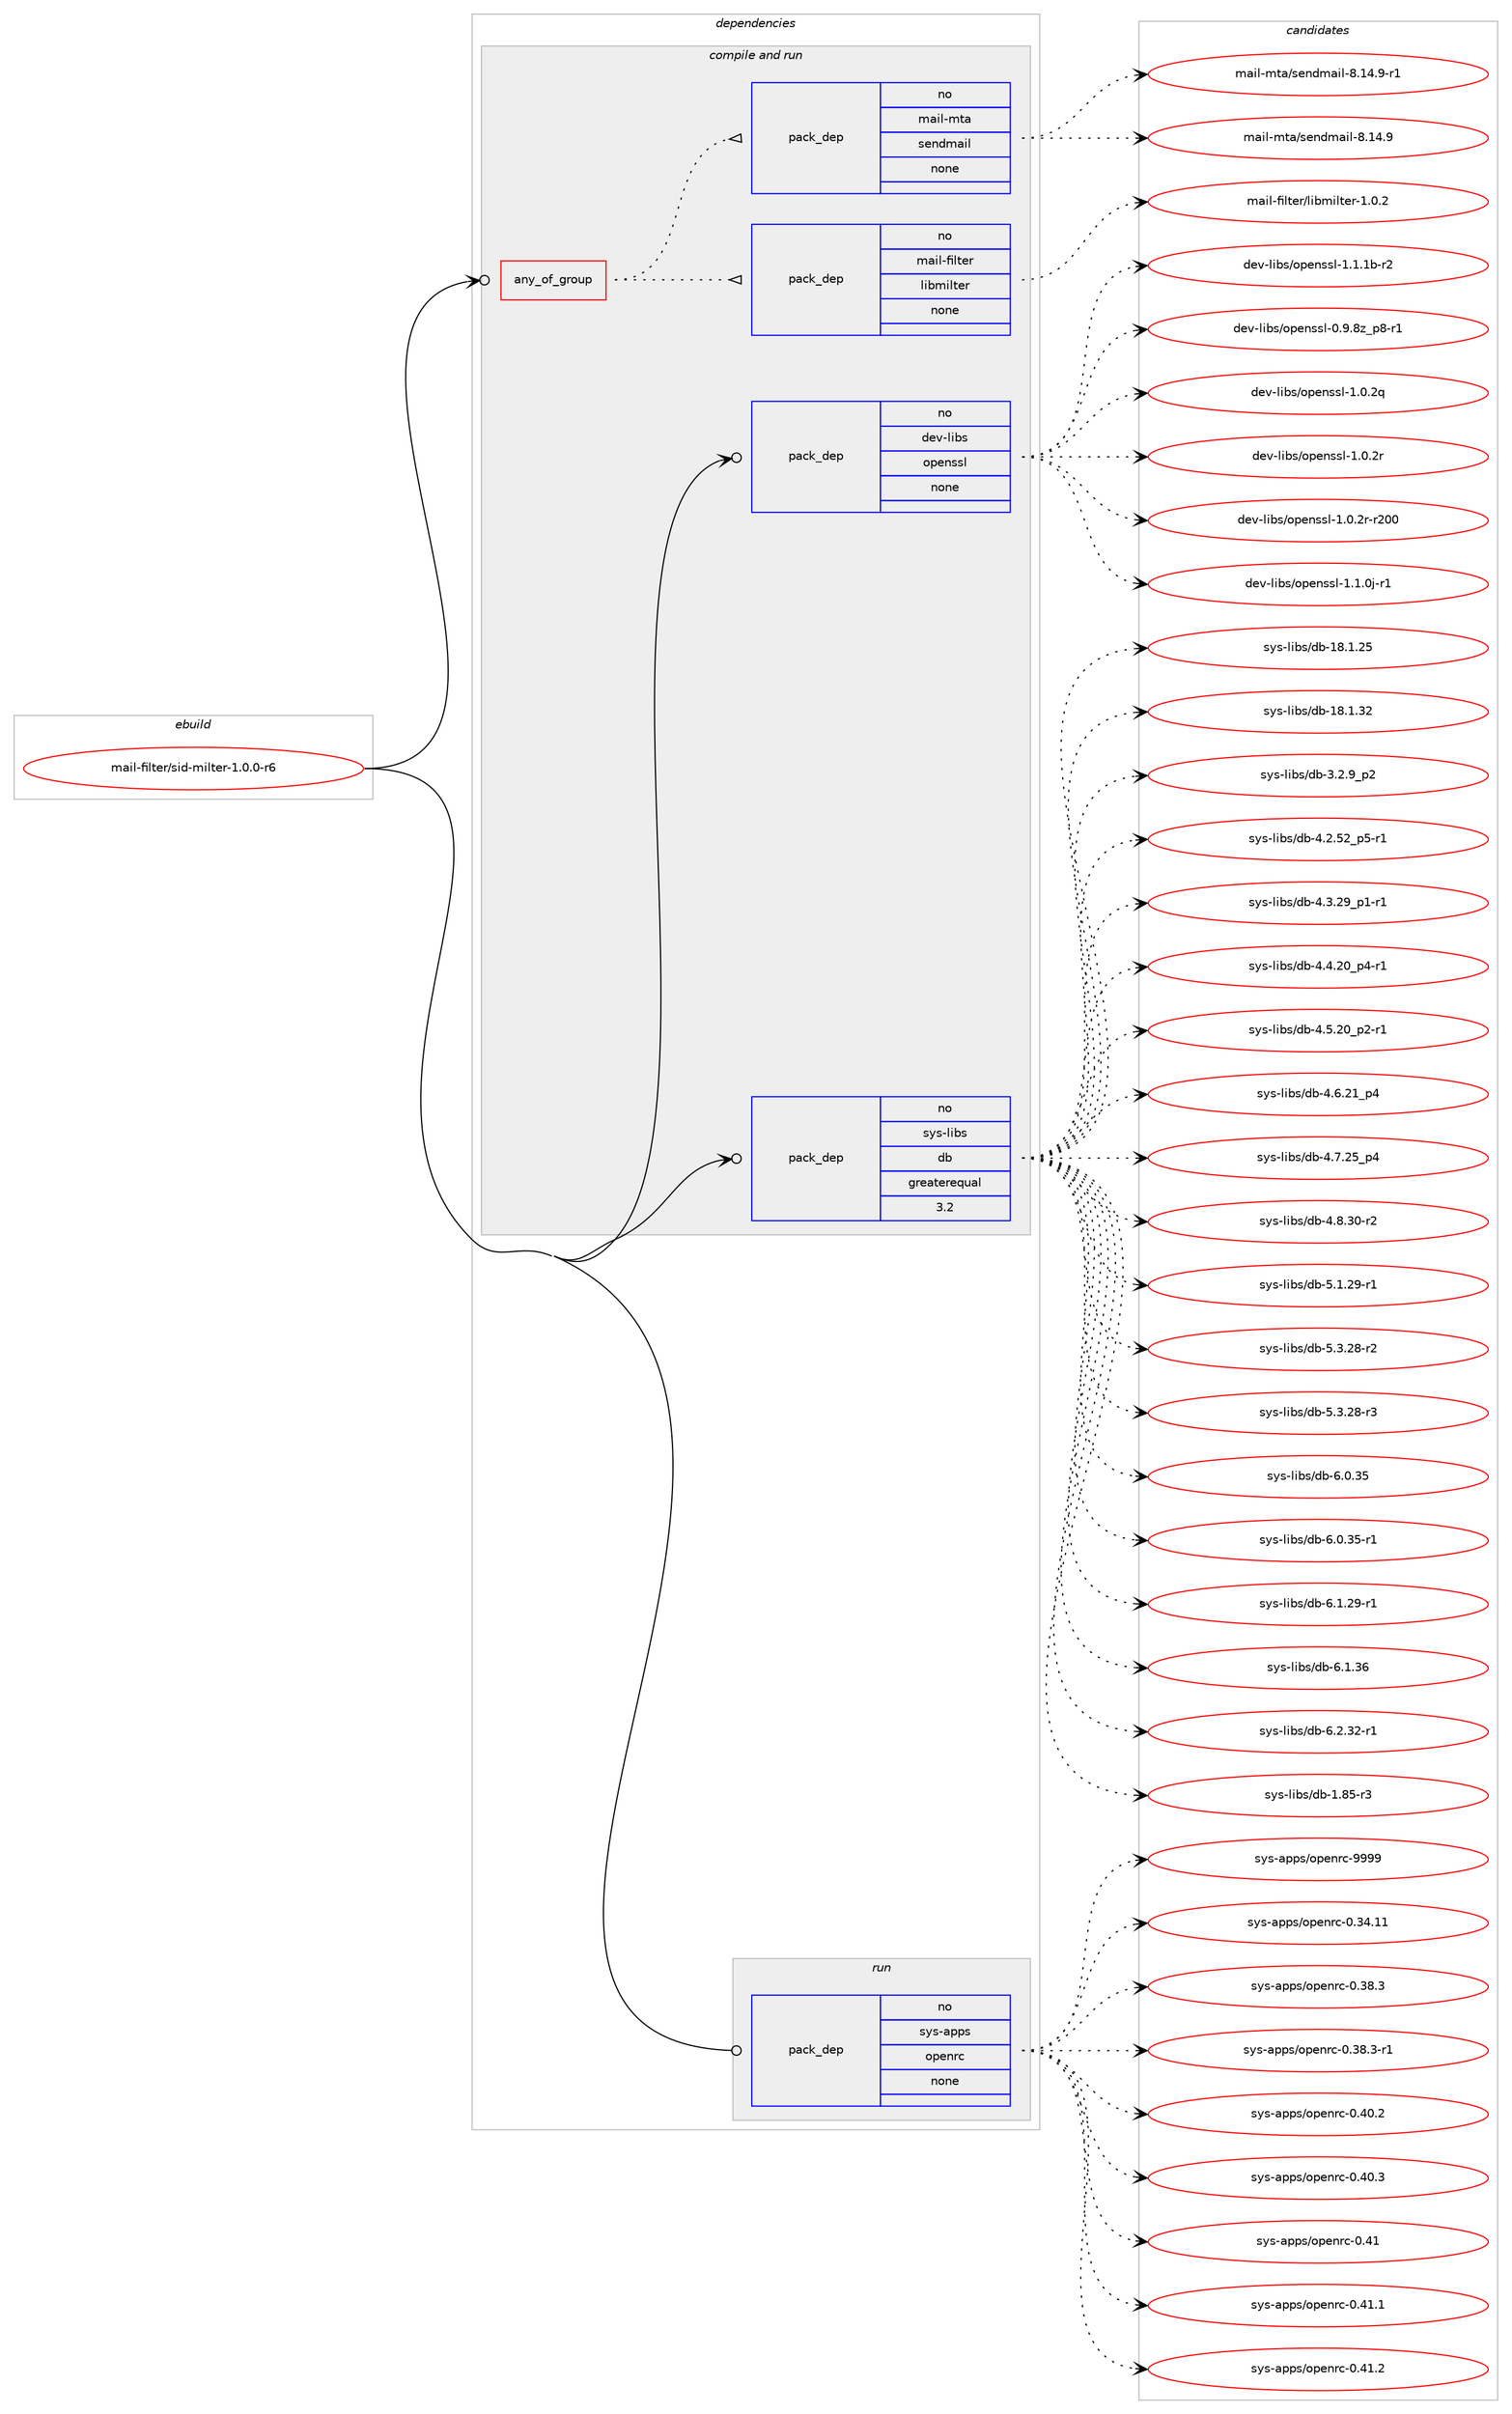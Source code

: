 digraph prolog {

# *************
# Graph options
# *************

newrank=true;
concentrate=true;
compound=true;
graph [rankdir=LR,fontname=Helvetica,fontsize=10,ranksep=1.5];#, ranksep=2.5, nodesep=0.2];
edge  [arrowhead=vee];
node  [fontname=Helvetica,fontsize=10];

# **********
# The ebuild
# **********

subgraph cluster_leftcol {
color=gray;
rank=same;
label=<<i>ebuild</i>>;
id [label="mail-filter/sid-milter-1.0.0-r6", color=red, width=4, href="../mail-filter/sid-milter-1.0.0-r6.svg"];
}

# ****************
# The dependencies
# ****************

subgraph cluster_midcol {
color=gray;
label=<<i>dependencies</i>>;
subgraph cluster_compile {
fillcolor="#eeeeee";
style=filled;
label=<<i>compile</i>>;
}
subgraph cluster_compileandrun {
fillcolor="#eeeeee";
style=filled;
label=<<i>compile and run</i>>;
subgraph any24474 {
dependency1596196 [label=<<TABLE BORDER="0" CELLBORDER="1" CELLSPACING="0" CELLPADDING="4"><TR><TD CELLPADDING="10">any_of_group</TD></TR></TABLE>>, shape=none, color=red];subgraph pack1139987 {
dependency1596197 [label=<<TABLE BORDER="0" CELLBORDER="1" CELLSPACING="0" CELLPADDING="4" WIDTH="220"><TR><TD ROWSPAN="6" CELLPADDING="30">pack_dep</TD></TR><TR><TD WIDTH="110">no</TD></TR><TR><TD>mail-filter</TD></TR><TR><TD>libmilter</TD></TR><TR><TD>none</TD></TR><TR><TD></TD></TR></TABLE>>, shape=none, color=blue];
}
dependency1596196:e -> dependency1596197:w [weight=20,style="dotted",arrowhead="oinv"];
subgraph pack1139988 {
dependency1596198 [label=<<TABLE BORDER="0" CELLBORDER="1" CELLSPACING="0" CELLPADDING="4" WIDTH="220"><TR><TD ROWSPAN="6" CELLPADDING="30">pack_dep</TD></TR><TR><TD WIDTH="110">no</TD></TR><TR><TD>mail-mta</TD></TR><TR><TD>sendmail</TD></TR><TR><TD>none</TD></TR><TR><TD></TD></TR></TABLE>>, shape=none, color=blue];
}
dependency1596196:e -> dependency1596198:w [weight=20,style="dotted",arrowhead="oinv"];
}
id:e -> dependency1596196:w [weight=20,style="solid",arrowhead="odotvee"];
subgraph pack1139989 {
dependency1596199 [label=<<TABLE BORDER="0" CELLBORDER="1" CELLSPACING="0" CELLPADDING="4" WIDTH="220"><TR><TD ROWSPAN="6" CELLPADDING="30">pack_dep</TD></TR><TR><TD WIDTH="110">no</TD></TR><TR><TD>dev-libs</TD></TR><TR><TD>openssl</TD></TR><TR><TD>none</TD></TR><TR><TD></TD></TR></TABLE>>, shape=none, color=blue];
}
id:e -> dependency1596199:w [weight=20,style="solid",arrowhead="odotvee"];
subgraph pack1139990 {
dependency1596200 [label=<<TABLE BORDER="0" CELLBORDER="1" CELLSPACING="0" CELLPADDING="4" WIDTH="220"><TR><TD ROWSPAN="6" CELLPADDING="30">pack_dep</TD></TR><TR><TD WIDTH="110">no</TD></TR><TR><TD>sys-libs</TD></TR><TR><TD>db</TD></TR><TR><TD>greaterequal</TD></TR><TR><TD>3.2</TD></TR></TABLE>>, shape=none, color=blue];
}
id:e -> dependency1596200:w [weight=20,style="solid",arrowhead="odotvee"];
}
subgraph cluster_run {
fillcolor="#eeeeee";
style=filled;
label=<<i>run</i>>;
subgraph pack1139991 {
dependency1596201 [label=<<TABLE BORDER="0" CELLBORDER="1" CELLSPACING="0" CELLPADDING="4" WIDTH="220"><TR><TD ROWSPAN="6" CELLPADDING="30">pack_dep</TD></TR><TR><TD WIDTH="110">no</TD></TR><TR><TD>sys-apps</TD></TR><TR><TD>openrc</TD></TR><TR><TD>none</TD></TR><TR><TD></TD></TR></TABLE>>, shape=none, color=blue];
}
id:e -> dependency1596201:w [weight=20,style="solid",arrowhead="odot"];
}
}

# **************
# The candidates
# **************

subgraph cluster_choices {
rank=same;
color=gray;
label=<<i>candidates</i>>;

subgraph choice1139987 {
color=black;
nodesep=1;
choice10997105108451021051081161011144710810598109105108116101114454946484650 [label="mail-filter/libmilter-1.0.2", color=red, width=4,href="../mail-filter/libmilter-1.0.2.svg"];
dependency1596197:e -> choice10997105108451021051081161011144710810598109105108116101114454946484650:w [style=dotted,weight="100"];
}
subgraph choice1139988 {
color=black;
nodesep=1;
choice109971051084510911697471151011101001099710510845564649524657 [label="mail-mta/sendmail-8.14.9", color=red, width=4,href="../mail-mta/sendmail-8.14.9.svg"];
choice1099710510845109116974711510111010010997105108455646495246574511449 [label="mail-mta/sendmail-8.14.9-r1", color=red, width=4,href="../mail-mta/sendmail-8.14.9-r1.svg"];
dependency1596198:e -> choice109971051084510911697471151011101001099710510845564649524657:w [style=dotted,weight="100"];
dependency1596198:e -> choice1099710510845109116974711510111010010997105108455646495246574511449:w [style=dotted,weight="100"];
}
subgraph choice1139989 {
color=black;
nodesep=1;
choice10010111845108105981154711111210111011511510845484657465612295112564511449 [label="dev-libs/openssl-0.9.8z_p8-r1", color=red, width=4,href="../dev-libs/openssl-0.9.8z_p8-r1.svg"];
choice100101118451081059811547111112101110115115108454946484650113 [label="dev-libs/openssl-1.0.2q", color=red, width=4,href="../dev-libs/openssl-1.0.2q.svg"];
choice100101118451081059811547111112101110115115108454946484650114 [label="dev-libs/openssl-1.0.2r", color=red, width=4,href="../dev-libs/openssl-1.0.2r.svg"];
choice10010111845108105981154711111210111011511510845494648465011445114504848 [label="dev-libs/openssl-1.0.2r-r200", color=red, width=4,href="../dev-libs/openssl-1.0.2r-r200.svg"];
choice1001011184510810598115471111121011101151151084549464946481064511449 [label="dev-libs/openssl-1.1.0j-r1", color=red, width=4,href="../dev-libs/openssl-1.1.0j-r1.svg"];
choice100101118451081059811547111112101110115115108454946494649984511450 [label="dev-libs/openssl-1.1.1b-r2", color=red, width=4,href="../dev-libs/openssl-1.1.1b-r2.svg"];
dependency1596199:e -> choice10010111845108105981154711111210111011511510845484657465612295112564511449:w [style=dotted,weight="100"];
dependency1596199:e -> choice100101118451081059811547111112101110115115108454946484650113:w [style=dotted,weight="100"];
dependency1596199:e -> choice100101118451081059811547111112101110115115108454946484650114:w [style=dotted,weight="100"];
dependency1596199:e -> choice10010111845108105981154711111210111011511510845494648465011445114504848:w [style=dotted,weight="100"];
dependency1596199:e -> choice1001011184510810598115471111121011101151151084549464946481064511449:w [style=dotted,weight="100"];
dependency1596199:e -> choice100101118451081059811547111112101110115115108454946494649984511450:w [style=dotted,weight="100"];
}
subgraph choice1139990 {
color=black;
nodesep=1;
choice1151211154510810598115471009845494656534511451 [label="sys-libs/db-1.85-r3", color=red, width=4,href="../sys-libs/db-1.85-r3.svg"];
choice115121115451081059811547100984549564649465053 [label="sys-libs/db-18.1.25", color=red, width=4,href="../sys-libs/db-18.1.25.svg"];
choice115121115451081059811547100984549564649465150 [label="sys-libs/db-18.1.32", color=red, width=4,href="../sys-libs/db-18.1.32.svg"];
choice115121115451081059811547100984551465046579511250 [label="sys-libs/db-3.2.9_p2", color=red, width=4,href="../sys-libs/db-3.2.9_p2.svg"];
choice115121115451081059811547100984552465046535095112534511449 [label="sys-libs/db-4.2.52_p5-r1", color=red, width=4,href="../sys-libs/db-4.2.52_p5-r1.svg"];
choice115121115451081059811547100984552465146505795112494511449 [label="sys-libs/db-4.3.29_p1-r1", color=red, width=4,href="../sys-libs/db-4.3.29_p1-r1.svg"];
choice115121115451081059811547100984552465246504895112524511449 [label="sys-libs/db-4.4.20_p4-r1", color=red, width=4,href="../sys-libs/db-4.4.20_p4-r1.svg"];
choice115121115451081059811547100984552465346504895112504511449 [label="sys-libs/db-4.5.20_p2-r1", color=red, width=4,href="../sys-libs/db-4.5.20_p2-r1.svg"];
choice11512111545108105981154710098455246544650499511252 [label="sys-libs/db-4.6.21_p4", color=red, width=4,href="../sys-libs/db-4.6.21_p4.svg"];
choice11512111545108105981154710098455246554650539511252 [label="sys-libs/db-4.7.25_p4", color=red, width=4,href="../sys-libs/db-4.7.25_p4.svg"];
choice11512111545108105981154710098455246564651484511450 [label="sys-libs/db-4.8.30-r2", color=red, width=4,href="../sys-libs/db-4.8.30-r2.svg"];
choice11512111545108105981154710098455346494650574511449 [label="sys-libs/db-5.1.29-r1", color=red, width=4,href="../sys-libs/db-5.1.29-r1.svg"];
choice11512111545108105981154710098455346514650564511450 [label="sys-libs/db-5.3.28-r2", color=red, width=4,href="../sys-libs/db-5.3.28-r2.svg"];
choice11512111545108105981154710098455346514650564511451 [label="sys-libs/db-5.3.28-r3", color=red, width=4,href="../sys-libs/db-5.3.28-r3.svg"];
choice1151211154510810598115471009845544648465153 [label="sys-libs/db-6.0.35", color=red, width=4,href="../sys-libs/db-6.0.35.svg"];
choice11512111545108105981154710098455446484651534511449 [label="sys-libs/db-6.0.35-r1", color=red, width=4,href="../sys-libs/db-6.0.35-r1.svg"];
choice11512111545108105981154710098455446494650574511449 [label="sys-libs/db-6.1.29-r1", color=red, width=4,href="../sys-libs/db-6.1.29-r1.svg"];
choice1151211154510810598115471009845544649465154 [label="sys-libs/db-6.1.36", color=red, width=4,href="../sys-libs/db-6.1.36.svg"];
choice11512111545108105981154710098455446504651504511449 [label="sys-libs/db-6.2.32-r1", color=red, width=4,href="../sys-libs/db-6.2.32-r1.svg"];
dependency1596200:e -> choice1151211154510810598115471009845494656534511451:w [style=dotted,weight="100"];
dependency1596200:e -> choice115121115451081059811547100984549564649465053:w [style=dotted,weight="100"];
dependency1596200:e -> choice115121115451081059811547100984549564649465150:w [style=dotted,weight="100"];
dependency1596200:e -> choice115121115451081059811547100984551465046579511250:w [style=dotted,weight="100"];
dependency1596200:e -> choice115121115451081059811547100984552465046535095112534511449:w [style=dotted,weight="100"];
dependency1596200:e -> choice115121115451081059811547100984552465146505795112494511449:w [style=dotted,weight="100"];
dependency1596200:e -> choice115121115451081059811547100984552465246504895112524511449:w [style=dotted,weight="100"];
dependency1596200:e -> choice115121115451081059811547100984552465346504895112504511449:w [style=dotted,weight="100"];
dependency1596200:e -> choice11512111545108105981154710098455246544650499511252:w [style=dotted,weight="100"];
dependency1596200:e -> choice11512111545108105981154710098455246554650539511252:w [style=dotted,weight="100"];
dependency1596200:e -> choice11512111545108105981154710098455246564651484511450:w [style=dotted,weight="100"];
dependency1596200:e -> choice11512111545108105981154710098455346494650574511449:w [style=dotted,weight="100"];
dependency1596200:e -> choice11512111545108105981154710098455346514650564511450:w [style=dotted,weight="100"];
dependency1596200:e -> choice11512111545108105981154710098455346514650564511451:w [style=dotted,weight="100"];
dependency1596200:e -> choice1151211154510810598115471009845544648465153:w [style=dotted,weight="100"];
dependency1596200:e -> choice11512111545108105981154710098455446484651534511449:w [style=dotted,weight="100"];
dependency1596200:e -> choice11512111545108105981154710098455446494650574511449:w [style=dotted,weight="100"];
dependency1596200:e -> choice1151211154510810598115471009845544649465154:w [style=dotted,weight="100"];
dependency1596200:e -> choice11512111545108105981154710098455446504651504511449:w [style=dotted,weight="100"];
}
subgraph choice1139991 {
color=black;
nodesep=1;
choice115121115459711211211547111112101110114994548465152464949 [label="sys-apps/openrc-0.34.11", color=red, width=4,href="../sys-apps/openrc-0.34.11.svg"];
choice1151211154597112112115471111121011101149945484651564651 [label="sys-apps/openrc-0.38.3", color=red, width=4,href="../sys-apps/openrc-0.38.3.svg"];
choice11512111545971121121154711111210111011499454846515646514511449 [label="sys-apps/openrc-0.38.3-r1", color=red, width=4,href="../sys-apps/openrc-0.38.3-r1.svg"];
choice1151211154597112112115471111121011101149945484652484650 [label="sys-apps/openrc-0.40.2", color=red, width=4,href="../sys-apps/openrc-0.40.2.svg"];
choice1151211154597112112115471111121011101149945484652484651 [label="sys-apps/openrc-0.40.3", color=red, width=4,href="../sys-apps/openrc-0.40.3.svg"];
choice115121115459711211211547111112101110114994548465249 [label="sys-apps/openrc-0.41", color=red, width=4,href="../sys-apps/openrc-0.41.svg"];
choice1151211154597112112115471111121011101149945484652494649 [label="sys-apps/openrc-0.41.1", color=red, width=4,href="../sys-apps/openrc-0.41.1.svg"];
choice1151211154597112112115471111121011101149945484652494650 [label="sys-apps/openrc-0.41.2", color=red, width=4,href="../sys-apps/openrc-0.41.2.svg"];
choice115121115459711211211547111112101110114994557575757 [label="sys-apps/openrc-9999", color=red, width=4,href="../sys-apps/openrc-9999.svg"];
dependency1596201:e -> choice115121115459711211211547111112101110114994548465152464949:w [style=dotted,weight="100"];
dependency1596201:e -> choice1151211154597112112115471111121011101149945484651564651:w [style=dotted,weight="100"];
dependency1596201:e -> choice11512111545971121121154711111210111011499454846515646514511449:w [style=dotted,weight="100"];
dependency1596201:e -> choice1151211154597112112115471111121011101149945484652484650:w [style=dotted,weight="100"];
dependency1596201:e -> choice1151211154597112112115471111121011101149945484652484651:w [style=dotted,weight="100"];
dependency1596201:e -> choice115121115459711211211547111112101110114994548465249:w [style=dotted,weight="100"];
dependency1596201:e -> choice1151211154597112112115471111121011101149945484652494649:w [style=dotted,weight="100"];
dependency1596201:e -> choice1151211154597112112115471111121011101149945484652494650:w [style=dotted,weight="100"];
dependency1596201:e -> choice115121115459711211211547111112101110114994557575757:w [style=dotted,weight="100"];
}
}

}
